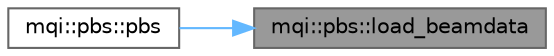 digraph "mqi::pbs::load_beamdata"
{
 // LATEX_PDF_SIZE
  bgcolor="transparent";
  edge [fontname=Helvetica,fontsize=10,labelfontname=Helvetica,labelfontsize=10];
  node [fontname=Helvetica,fontsize=10,shape=box,height=0.2,width=0.4];
  rankdir="RL";
  Node1 [id="Node000001",label="mqi::pbs::load_beamdata",height=0.2,width=0.4,color="gray40", fillcolor="grey60", style="filled", fontcolor="black",tooltip="Loads machine parameters from a configuration file."];
  Node1 -> Node2 [id="edge1_Node000001_Node000002",dir="back",color="steelblue1",style="solid",tooltip=" "];
  Node2 [id="Node000002",label="mqi::pbs::pbs",height=0.2,width=0.4,color="grey40", fillcolor="white", style="filled",URL="$classmqi_1_1pbs.html#a151a08d833fa1320df05cc6509b68427",tooltip="Constructor that loads beam data from a file."];
}
